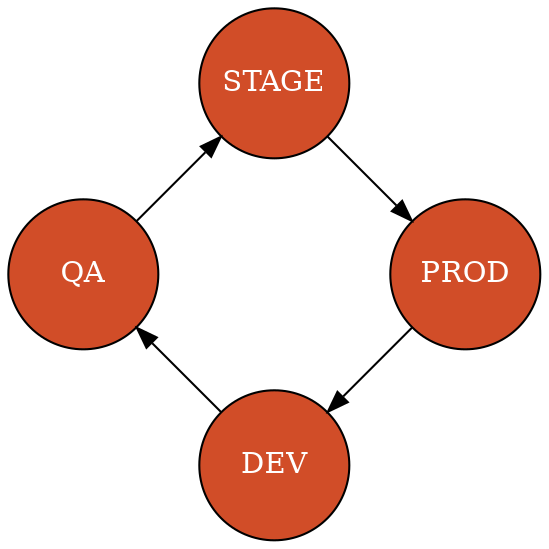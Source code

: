 graph architecture {
layout="circo";
node[style=filled,  fillcolor="#D14D28", fontcolor=white]
//node [style=filled,color="#D14D28", fontcolor=white];
rankdir = LR
node[shape = circle,  width=1]
edge [dir=forward]

Node1 -- Node2
Node2 -- Node3
Node3 -- Node4
Node4 -- Node1
//Node4 -- Node5
//Node5 -- Node6

Node1[label=<DEV>]
Node2[label=<QA>]
Node3[label=<STAGE>]
Node4[label=<PROD>]
//Node5[label=<5>]
//Node6[label=<6>]

}